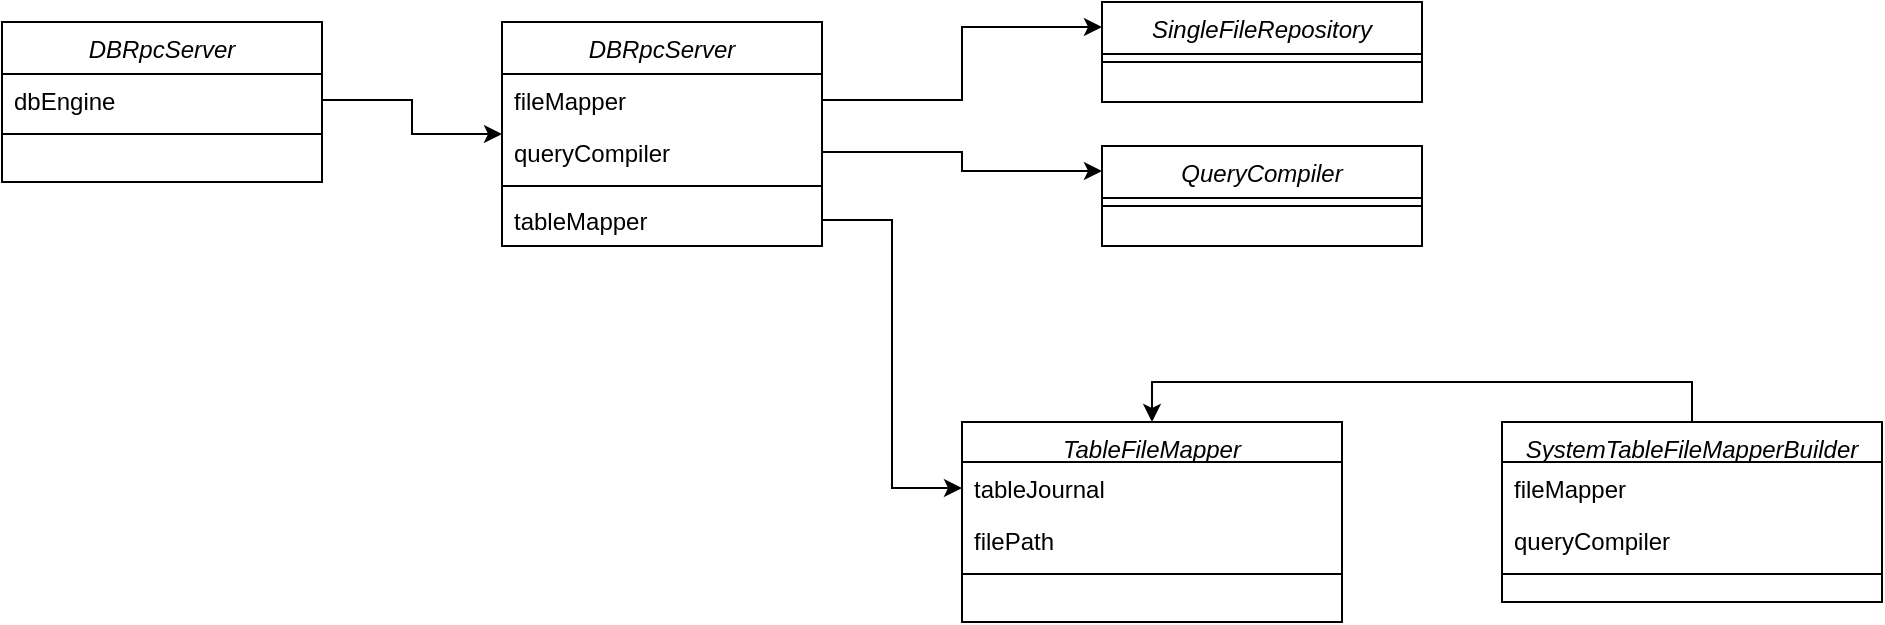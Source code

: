 <mxfile version="13.5.1" type="device"><diagram id="C5RBs43oDa-KdzZeNtuy" name="Page-1"><mxGraphModel dx="663" dy="773" grid="1" gridSize="10" guides="1" tooltips="1" connect="1" arrows="1" fold="1" page="1" pageScale="1" pageWidth="1169" pageHeight="827" math="0" shadow="0"><root><mxCell id="WIyWlLk6GJQsqaUBKTNV-0"/><mxCell id="WIyWlLk6GJQsqaUBKTNV-1" parent="WIyWlLk6GJQsqaUBKTNV-0"/><mxCell id="mv5RWzmppODUKwMMkGNh-0" value="DBRpcServer" style="swimlane;fontStyle=2;align=center;verticalAlign=top;childLayout=stackLayout;horizontal=1;startSize=26;horizontalStack=0;resizeParent=1;resizeLast=0;collapsible=1;marginBottom=0;rounded=0;shadow=0;strokeWidth=1;" vertex="1" parent="WIyWlLk6GJQsqaUBKTNV-1"><mxGeometry x="40" y="40" width="160" height="80" as="geometry"><mxRectangle x="230" y="140" width="160" height="26" as="alternateBounds"/></mxGeometry></mxCell><mxCell id="mv5RWzmppODUKwMMkGNh-1" value="dbEngine" style="text;align=left;verticalAlign=top;spacingLeft=4;spacingRight=4;overflow=hidden;rotatable=0;points=[[0,0.5],[1,0.5]];portConstraint=eastwest;" vertex="1" parent="mv5RWzmppODUKwMMkGNh-0"><mxGeometry y="26" width="160" height="26" as="geometry"/></mxCell><mxCell id="mv5RWzmppODUKwMMkGNh-4" value="" style="line;html=1;strokeWidth=1;align=left;verticalAlign=middle;spacingTop=-1;spacingLeft=3;spacingRight=3;rotatable=0;labelPosition=right;points=[];portConstraint=eastwest;" vertex="1" parent="mv5RWzmppODUKwMMkGNh-0"><mxGeometry y="52" width="160" height="8" as="geometry"/></mxCell><mxCell id="mv5RWzmppODUKwMMkGNh-37" style="edgeStyle=orthogonalEdgeStyle;rounded=0;orthogonalLoop=1;jettySize=auto;html=1;entryX=0;entryY=0.5;entryDx=0;entryDy=0;exitX=1;exitY=0.5;exitDx=0;exitDy=0;" edge="1" parent="WIyWlLk6GJQsqaUBKTNV-1" source="mv5RWzmppODUKwMMkGNh-38" target="mv5RWzmppODUKwMMkGNh-44"><mxGeometry relative="1" as="geometry"><mxPoint x="480" y="120" as="sourcePoint"/><mxPoint x="500" y="303" as="targetPoint"/></mxGeometry></mxCell><mxCell id="mv5RWzmppODUKwMMkGNh-6" value="DBRpcServer" style="swimlane;fontStyle=2;align=center;verticalAlign=top;childLayout=stackLayout;horizontal=1;startSize=26;horizontalStack=0;resizeParent=1;resizeLast=0;collapsible=1;marginBottom=0;rounded=0;shadow=0;strokeWidth=1;" vertex="1" parent="WIyWlLk6GJQsqaUBKTNV-1"><mxGeometry x="290" y="40" width="160" height="112" as="geometry"><mxRectangle x="230" y="140" width="160" height="26" as="alternateBounds"/></mxGeometry></mxCell><mxCell id="mv5RWzmppODUKwMMkGNh-7" value="fileMapper" style="text;align=left;verticalAlign=top;spacingLeft=4;spacingRight=4;overflow=hidden;rotatable=0;points=[[0,0.5],[1,0.5]];portConstraint=eastwest;" vertex="1" parent="mv5RWzmppODUKwMMkGNh-6"><mxGeometry y="26" width="160" height="26" as="geometry"/></mxCell><mxCell id="mv5RWzmppODUKwMMkGNh-9" value="queryCompiler" style="text;align=left;verticalAlign=top;spacingLeft=4;spacingRight=4;overflow=hidden;rotatable=0;points=[[0,0.5],[1,0.5]];portConstraint=eastwest;" vertex="1" parent="mv5RWzmppODUKwMMkGNh-6"><mxGeometry y="52" width="160" height="26" as="geometry"/></mxCell><mxCell id="mv5RWzmppODUKwMMkGNh-8" value="" style="line;html=1;strokeWidth=1;align=left;verticalAlign=middle;spacingTop=-1;spacingLeft=3;spacingRight=3;rotatable=0;labelPosition=right;points=[];portConstraint=eastwest;" vertex="1" parent="mv5RWzmppODUKwMMkGNh-6"><mxGeometry y="78" width="160" height="8" as="geometry"/></mxCell><mxCell id="mv5RWzmppODUKwMMkGNh-38" value="tableMapper" style="text;align=left;verticalAlign=top;spacingLeft=4;spacingRight=4;overflow=hidden;rotatable=0;points=[[0,0.5],[1,0.5]];portConstraint=eastwest;" vertex="1" parent="mv5RWzmppODUKwMMkGNh-6"><mxGeometry y="86" width="160" height="26" as="geometry"/></mxCell><mxCell id="mv5RWzmppODUKwMMkGNh-10" style="edgeStyle=orthogonalEdgeStyle;rounded=0;orthogonalLoop=1;jettySize=auto;html=1;exitX=1;exitY=0.5;exitDx=0;exitDy=0;entryX=0;entryY=0.5;entryDx=0;entryDy=0;" edge="1" parent="WIyWlLk6GJQsqaUBKTNV-1" source="mv5RWzmppODUKwMMkGNh-1" target="mv5RWzmppODUKwMMkGNh-6"><mxGeometry relative="1" as="geometry"/></mxCell><mxCell id="mv5RWzmppODUKwMMkGNh-28" style="edgeStyle=orthogonalEdgeStyle;rounded=0;orthogonalLoop=1;jettySize=auto;html=1;exitX=1;exitY=0.5;exitDx=0;exitDy=0;entryX=0;entryY=0.25;entryDx=0;entryDy=0;" edge="1" parent="WIyWlLk6GJQsqaUBKTNV-1" source="mv5RWzmppODUKwMMkGNh-7" target="mv5RWzmppODUKwMMkGNh-19"><mxGeometry relative="1" as="geometry"/></mxCell><mxCell id="mv5RWzmppODUKwMMkGNh-29" style="edgeStyle=orthogonalEdgeStyle;rounded=0;orthogonalLoop=1;jettySize=auto;html=1;exitX=1;exitY=0.5;exitDx=0;exitDy=0;entryX=0;entryY=0.25;entryDx=0;entryDy=0;" edge="1" parent="WIyWlLk6GJQsqaUBKTNV-1" source="mv5RWzmppODUKwMMkGNh-9" target="mv5RWzmppODUKwMMkGNh-23"><mxGeometry relative="1" as="geometry"/></mxCell><mxCell id="mv5RWzmppODUKwMMkGNh-19" value="SingleFileRepository" style="swimlane;fontStyle=2;align=center;verticalAlign=top;childLayout=stackLayout;horizontal=1;startSize=26;horizontalStack=0;resizeParent=1;resizeLast=0;collapsible=1;marginBottom=0;rounded=0;shadow=0;strokeWidth=1;" vertex="1" parent="WIyWlLk6GJQsqaUBKTNV-1"><mxGeometry x="590" y="30" width="160" height="50" as="geometry"><mxRectangle x="230" y="140" width="160" height="26" as="alternateBounds"/></mxGeometry></mxCell><mxCell id="mv5RWzmppODUKwMMkGNh-22" value="" style="line;html=1;strokeWidth=1;align=left;verticalAlign=middle;spacingTop=-1;spacingLeft=3;spacingRight=3;rotatable=0;labelPosition=right;points=[];portConstraint=eastwest;" vertex="1" parent="mv5RWzmppODUKwMMkGNh-19"><mxGeometry y="26" width="160" height="8" as="geometry"/></mxCell><mxCell id="mv5RWzmppODUKwMMkGNh-23" value="QueryCompiler" style="swimlane;fontStyle=2;align=center;verticalAlign=top;childLayout=stackLayout;horizontal=1;startSize=26;horizontalStack=0;resizeParent=1;resizeLast=0;collapsible=1;marginBottom=0;rounded=0;shadow=0;strokeWidth=1;" vertex="1" parent="WIyWlLk6GJQsqaUBKTNV-1"><mxGeometry x="590" y="102" width="160" height="50" as="geometry"><mxRectangle x="230" y="140" width="160" height="26" as="alternateBounds"/></mxGeometry></mxCell><mxCell id="mv5RWzmppODUKwMMkGNh-26" value="" style="line;html=1;strokeWidth=1;align=left;verticalAlign=middle;spacingTop=-1;spacingLeft=3;spacingRight=3;rotatable=0;labelPosition=right;points=[];portConstraint=eastwest;" vertex="1" parent="mv5RWzmppODUKwMMkGNh-23"><mxGeometry y="26" width="160" height="8" as="geometry"/></mxCell><mxCell id="mv5RWzmppODUKwMMkGNh-43" value="TableFileMapper" style="swimlane;fontStyle=2;align=center;verticalAlign=top;childLayout=stackLayout;horizontal=1;startSize=20;horizontalStack=0;resizeParent=1;resizeLast=0;collapsible=1;marginBottom=0;rounded=0;shadow=0;strokeWidth=1;" vertex="1" parent="WIyWlLk6GJQsqaUBKTNV-1"><mxGeometry x="520" y="240" width="190" height="100" as="geometry"><mxRectangle x="230" y="140" width="160" height="26" as="alternateBounds"/></mxGeometry></mxCell><mxCell id="mv5RWzmppODUKwMMkGNh-44" value="tableJournal" style="text;align=left;verticalAlign=top;spacingLeft=4;spacingRight=4;overflow=hidden;rotatable=0;points=[[0,0.5],[1,0.5]];portConstraint=eastwest;" vertex="1" parent="mv5RWzmppODUKwMMkGNh-43"><mxGeometry y="20" width="190" height="26" as="geometry"/></mxCell><mxCell id="mv5RWzmppODUKwMMkGNh-45" value="filePath" style="text;align=left;verticalAlign=top;spacingLeft=4;spacingRight=4;overflow=hidden;rotatable=0;points=[[0,0.5],[1,0.5]];portConstraint=eastwest;" vertex="1" parent="mv5RWzmppODUKwMMkGNh-43"><mxGeometry y="46" width="190" height="26" as="geometry"/></mxCell><mxCell id="mv5RWzmppODUKwMMkGNh-46" value="" style="line;html=1;strokeWidth=1;align=left;verticalAlign=middle;spacingTop=-1;spacingLeft=3;spacingRight=3;rotatable=0;labelPosition=right;points=[];portConstraint=eastwest;" vertex="1" parent="mv5RWzmppODUKwMMkGNh-43"><mxGeometry y="72" width="190" height="8" as="geometry"/></mxCell><mxCell id="mv5RWzmppODUKwMMkGNh-47" style="edgeStyle=orthogonalEdgeStyle;rounded=0;orthogonalLoop=1;jettySize=auto;html=1;exitX=0.5;exitY=0;exitDx=0;exitDy=0;entryX=0.5;entryY=0;entryDx=0;entryDy=0;" edge="1" parent="WIyWlLk6GJQsqaUBKTNV-1" source="mv5RWzmppODUKwMMkGNh-39" target="mv5RWzmppODUKwMMkGNh-43"><mxGeometry relative="1" as="geometry"><mxPoint x="600" y="340" as="targetPoint"/></mxGeometry></mxCell><mxCell id="mv5RWzmppODUKwMMkGNh-39" value="SystemTableFileMapperBuilder" style="swimlane;fontStyle=2;align=center;verticalAlign=top;childLayout=stackLayout;horizontal=1;startSize=20;horizontalStack=0;resizeParent=1;resizeLast=0;collapsible=1;marginBottom=0;rounded=0;shadow=0;strokeWidth=1;" vertex="1" parent="WIyWlLk6GJQsqaUBKTNV-1"><mxGeometry x="790" y="240" width="190" height="90" as="geometry"><mxRectangle x="230" y="140" width="160" height="26" as="alternateBounds"/></mxGeometry></mxCell><mxCell id="mv5RWzmppODUKwMMkGNh-40" value="fileMapper" style="text;align=left;verticalAlign=top;spacingLeft=4;spacingRight=4;overflow=hidden;rotatable=0;points=[[0,0.5],[1,0.5]];portConstraint=eastwest;" vertex="1" parent="mv5RWzmppODUKwMMkGNh-39"><mxGeometry y="20" width="190" height="26" as="geometry"/></mxCell><mxCell id="mv5RWzmppODUKwMMkGNh-41" value="queryCompiler" style="text;align=left;verticalAlign=top;spacingLeft=4;spacingRight=4;overflow=hidden;rotatable=0;points=[[0,0.5],[1,0.5]];portConstraint=eastwest;" vertex="1" parent="mv5RWzmppODUKwMMkGNh-39"><mxGeometry y="46" width="190" height="26" as="geometry"/></mxCell><mxCell id="mv5RWzmppODUKwMMkGNh-42" value="" style="line;html=1;strokeWidth=1;align=left;verticalAlign=middle;spacingTop=-1;spacingLeft=3;spacingRight=3;rotatable=0;labelPosition=right;points=[];portConstraint=eastwest;" vertex="1" parent="mv5RWzmppODUKwMMkGNh-39"><mxGeometry y="72" width="190" height="8" as="geometry"/></mxCell></root></mxGraphModel></diagram></mxfile>